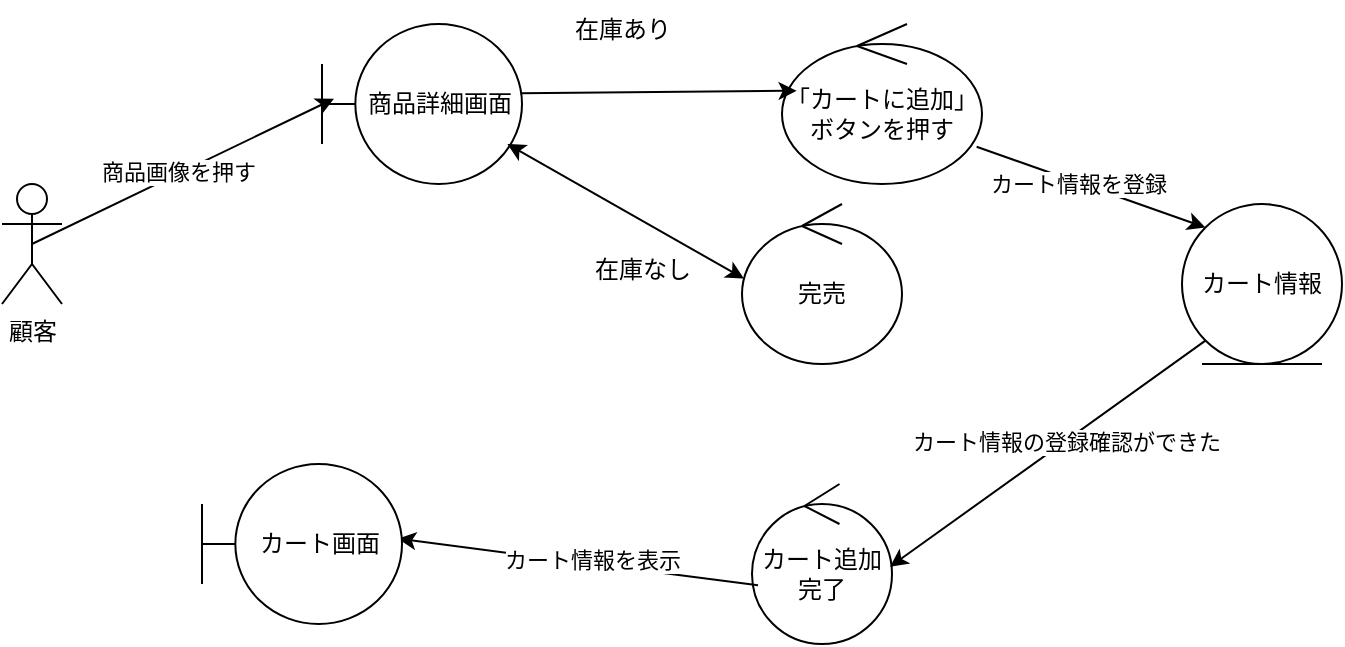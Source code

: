 <mxfile>
    <diagram id="vyZmzNTwbwIMjdQ89Ls6" name="ページ1">
        <mxGraphModel dx="816" dy="419" grid="1" gridSize="10" guides="1" tooltips="1" connect="1" arrows="1" fold="1" page="1" pageScale="1" pageWidth="827" pageHeight="1169" math="0" shadow="0">
            <root>
                <mxCell id="0"/>
                <mxCell id="1" parent="0"/>
                <mxCell id="2" value="顧客" style="shape=umlActor;verticalLabelPosition=bottom;verticalAlign=top;html=1;" parent="1" vertex="1">
                    <mxGeometry x="60" y="380" width="30" height="60" as="geometry"/>
                </mxCell>
                <mxCell id="3" value="商品詳細画面" style="shape=umlBoundary;whiteSpace=wrap;html=1;" parent="1" vertex="1">
                    <mxGeometry x="220" y="300" width="100" height="80" as="geometry"/>
                </mxCell>
                <mxCell id="4" value="「カートに追加」ボタンを押す" style="ellipse;shape=umlControl;whiteSpace=wrap;html=1;" parent="1" vertex="1">
                    <mxGeometry x="450" y="300" width="100" height="80" as="geometry"/>
                </mxCell>
                <mxCell id="5" value="カート情報" style="ellipse;shape=umlEntity;whiteSpace=wrap;html=1;" parent="1" vertex="1">
                    <mxGeometry x="650" y="390" width="80" height="80" as="geometry"/>
                </mxCell>
                <mxCell id="7" value="カート追加完了" style="ellipse;shape=umlControl;whiteSpace=wrap;html=1;" parent="1" vertex="1">
                    <mxGeometry x="435" y="530" width="70" height="80" as="geometry"/>
                </mxCell>
                <mxCell id="8" value="" style="endArrow=classic;html=1;exitX=0.993;exitY=0.433;exitDx=0;exitDy=0;exitPerimeter=0;entryX=0.073;entryY=0.417;entryDx=0;entryDy=0;entryPerimeter=0;" parent="1" source="3" target="4" edge="1">
                    <mxGeometry width="50" height="50" relative="1" as="geometry">
                        <mxPoint x="490" y="500" as="sourcePoint"/>
                        <mxPoint x="540" y="450" as="targetPoint"/>
                    </mxGeometry>
                </mxCell>
                <mxCell id="12" value="" style="endArrow=classic;html=1;exitX=0.973;exitY=0.767;exitDx=0;exitDy=0;exitPerimeter=0;entryX=0;entryY=0;entryDx=0;entryDy=0;" parent="1" source="4" target="5" edge="1">
                    <mxGeometry width="50" height="50" relative="1" as="geometry">
                        <mxPoint x="329" y="345" as="sourcePoint"/>
                        <mxPoint x="467" y="343" as="targetPoint"/>
                    </mxGeometry>
                </mxCell>
                <mxCell id="27" value="カート情報を登録" style="edgeLabel;html=1;align=center;verticalAlign=middle;resizable=0;points=[];" vertex="1" connectable="0" parent="12">
                    <mxGeometry x="-0.118" y="-1" relative="1" as="geometry">
                        <mxPoint as="offset"/>
                    </mxGeometry>
                </mxCell>
                <mxCell id="13" value="" style="endArrow=classic;html=1;exitX=0;exitY=1;exitDx=0;exitDy=0;entryX=0.986;entryY=0.517;entryDx=0;entryDy=0;entryPerimeter=0;" parent="1" source="5" target="7" edge="1">
                    <mxGeometry width="50" height="50" relative="1" as="geometry">
                        <mxPoint x="339" y="355" as="sourcePoint"/>
                        <mxPoint x="477" y="353" as="targetPoint"/>
                    </mxGeometry>
                </mxCell>
                <mxCell id="25" value="カート情報の登録確認ができた" style="edgeLabel;html=1;align=center;verticalAlign=middle;resizable=0;points=[];" vertex="1" connectable="0" parent="13">
                    <mxGeometry x="-0.106" relative="1" as="geometry">
                        <mxPoint as="offset"/>
                    </mxGeometry>
                </mxCell>
                <mxCell id="14" value="" style="endArrow=classic;html=1;exitX=0.043;exitY=0.633;exitDx=0;exitDy=0;exitPerimeter=0;entryX=0.98;entryY=0.467;entryDx=0;entryDy=0;entryPerimeter=0;" parent="1" source="7" target="16" edge="1">
                    <mxGeometry width="50" height="50" relative="1" as="geometry">
                        <mxPoint x="349" y="365" as="sourcePoint"/>
                        <mxPoint x="487" y="363" as="targetPoint"/>
                    </mxGeometry>
                </mxCell>
                <mxCell id="26" value="カート情報を表示" style="edgeLabel;html=1;align=center;verticalAlign=middle;resizable=0;points=[];" vertex="1" connectable="0" parent="14">
                    <mxGeometry x="-0.067" y="-2" relative="1" as="geometry">
                        <mxPoint as="offset"/>
                    </mxGeometry>
                </mxCell>
                <mxCell id="15" value="" style="endArrow=classic;html=1;exitX=0.5;exitY=0.5;exitDx=0;exitDy=0;exitPerimeter=0;entryX=0.06;entryY=0.467;entryDx=0;entryDy=0;entryPerimeter=0;" parent="1" source="2" target="3" edge="1">
                    <mxGeometry width="50" height="50" relative="1" as="geometry">
                        <mxPoint x="359" y="375" as="sourcePoint"/>
                        <mxPoint x="497" y="373" as="targetPoint"/>
                    </mxGeometry>
                </mxCell>
                <mxCell id="22" value="商品画像を押す" style="edgeLabel;html=1;align=center;verticalAlign=middle;resizable=0;points=[];" vertex="1" connectable="0" parent="15">
                    <mxGeometry x="-0.036" y="1" relative="1" as="geometry">
                        <mxPoint as="offset"/>
                    </mxGeometry>
                </mxCell>
                <mxCell id="16" value="カート画面" style="shape=umlBoundary;whiteSpace=wrap;html=1;" parent="1" vertex="1">
                    <mxGeometry x="160" y="520" width="100" height="80" as="geometry"/>
                </mxCell>
                <mxCell id="18" value="完売" style="ellipse;shape=umlControl;whiteSpace=wrap;html=1;" parent="1" vertex="1">
                    <mxGeometry x="430" y="390" width="80" height="80" as="geometry"/>
                </mxCell>
                <mxCell id="19" value="在庫あり" style="text;html=1;align=center;verticalAlign=middle;resizable=0;points=[];autosize=1;strokeColor=none;fillColor=none;" parent="1" vertex="1">
                    <mxGeometry x="335" y="288" width="70" height="30" as="geometry"/>
                </mxCell>
                <mxCell id="20" value="在庫なし" style="text;html=1;align=center;verticalAlign=middle;resizable=0;points=[];autosize=1;strokeColor=none;fillColor=none;" parent="1" vertex="1">
                    <mxGeometry x="345" y="408" width="70" height="30" as="geometry"/>
                </mxCell>
                <mxCell id="21" value="" style="endArrow=classic;startArrow=classic;html=1;exitX=0.927;exitY=0.75;exitDx=0;exitDy=0;exitPerimeter=0;entryX=0.013;entryY=0.467;entryDx=0;entryDy=0;entryPerimeter=0;" parent="1" source="3" target="18" edge="1">
                    <mxGeometry width="50" height="50" relative="1" as="geometry">
                        <mxPoint x="470" y="490" as="sourcePoint"/>
                        <mxPoint x="520" y="440" as="targetPoint"/>
                    </mxGeometry>
                </mxCell>
                <mxCell id="24" value="&lt;div&gt;&lt;br&gt;&lt;/div&gt;&lt;div&gt;&lt;br&gt;&lt;/div&gt;" style="text;html=1;align=center;verticalAlign=middle;resizable=0;points=[];autosize=1;strokeColor=none;fillColor=none;" vertex="1" parent="1">
                    <mxGeometry x="610" y="343" width="20" height="40" as="geometry"/>
                </mxCell>
            </root>
        </mxGraphModel>
    </diagram>
</mxfile>
